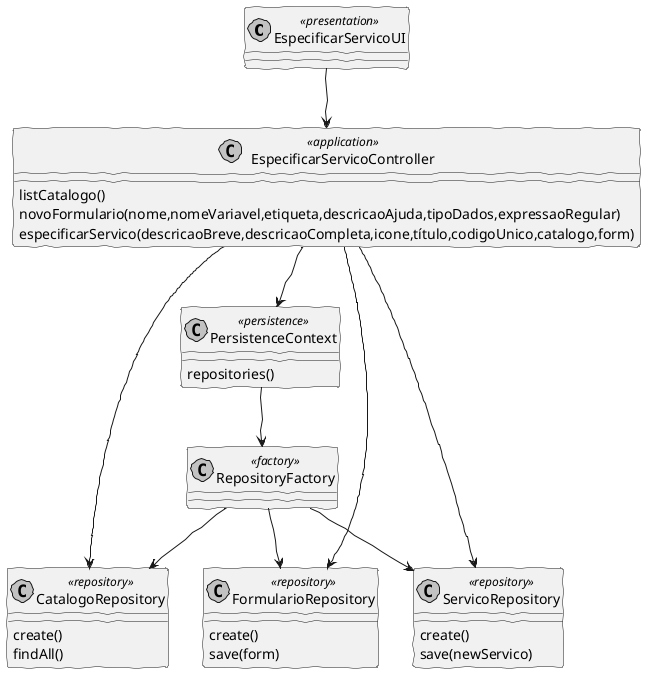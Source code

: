 @startuml
'http://plantuml.com/skinparam.html
skinparam handwritten true
skinparam monochrome true
skinparam packageStyle rect
skinparam defaultFontName FG Virgil
skinparam shadowing false

class EspecificarServicoUI <<presentation>>
class EspecificarServicoController <<application>>
class PersistenceContext <<persistence>>
class RepositoryFactory <<factory>>
class CatalogoRepository <<repository>>
class FormularioRepository <<repository>>
class ServicoRepository <<repository>>


EspecificarServicoUI --> EspecificarServicoController
EspecificarServicoController : listCatalogo()
EspecificarServicoController : novoFormulario(nome,nomeVariavel,etiqueta,descricaoAjuda,tipoDados,expressaoRegular)

EspecificarServicoController : especificarServico(descricaoBreve,descricaoCompleta,icone,título,codigoUnico,catalogo,form)

EspecificarServicoController --> CatalogoRepository
EspecificarServicoController --> ServicoRepository
EspecificarServicoController --> PersistenceContext
EspecificarServicoController --> FormularioRepository

PersistenceContext --> RepositoryFactory

RepositoryFactory --> FormularioRepository
RepositoryFactory --> CatalogoRepository
RepositoryFactory --> ServicoRepository

PersistenceContext : repositories()

FormularioRepository : create()
FormularioRepository : save(form)

ServicoRepository : create()
ServicoRepository : save(newServico)

CatalogoRepository : create()
CatalogoRepository : findAll()

@enduml